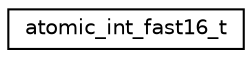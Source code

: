 digraph "Graphical Class Hierarchy"
{
 // LATEX_PDF_SIZE
  edge [fontname="Helvetica",fontsize="10",labelfontname="Helvetica",labelfontsize="10"];
  node [fontname="Helvetica",fontsize="10",shape=record];
  rankdir="LR";
  Node0 [label="atomic_int_fast16_t",height=0.2,width=0.4,color="black", fillcolor="white", style="filled",URL="$structatomic__int__fast16__t.html",tooltip="Type with the same alignment and size as atomic_int_fast16_t"];
}
